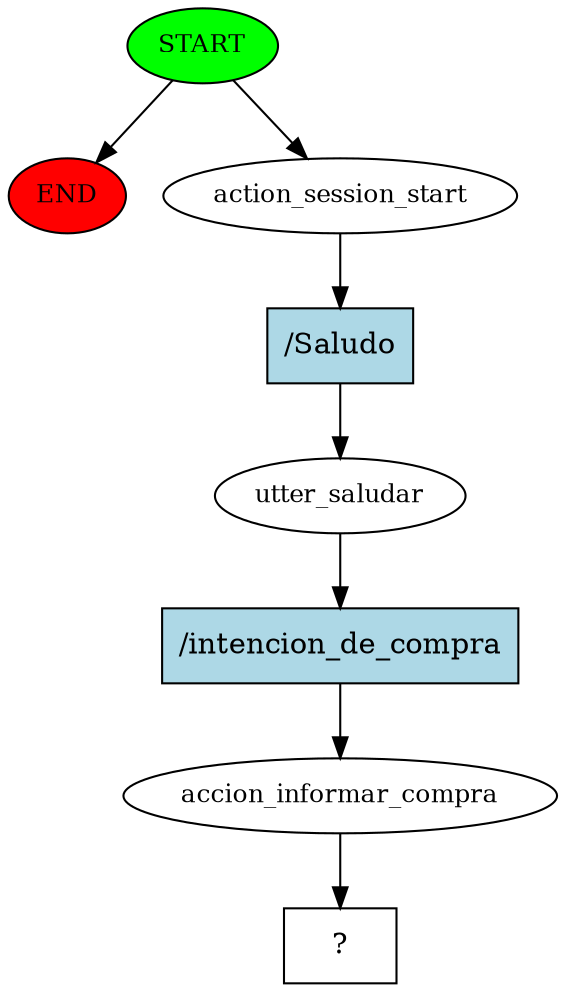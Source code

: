 digraph  {
0 [class="start active", fillcolor=green, fontsize=12, label=START, style=filled];
"-1" [class=end, fillcolor=red, fontsize=12, label=END, style=filled];
1 [class=active, fontsize=12, label=action_session_start];
2 [class=active, fontsize=12, label=utter_saludar];
3 [class=active, fontsize=12, label=accion_informar_compra];
4 [class="intent dashed active", label="  ?  ", shape=rect];
5 [class="intent active", fillcolor=lightblue, label="/Saludo", shape=rect, style=filled];
6 [class="intent active", fillcolor=lightblue, label="/intencion_de_compra", shape=rect, style=filled];
0 -> "-1"  [class="", key=NONE, label=""];
0 -> 1  [class=active, key=NONE, label=""];
1 -> 5  [class=active, key=0];
2 -> 6  [class=active, key=0];
3 -> 4  [class=active, key=NONE, label=""];
5 -> 2  [class=active, key=0];
6 -> 3  [class=active, key=0];
}
